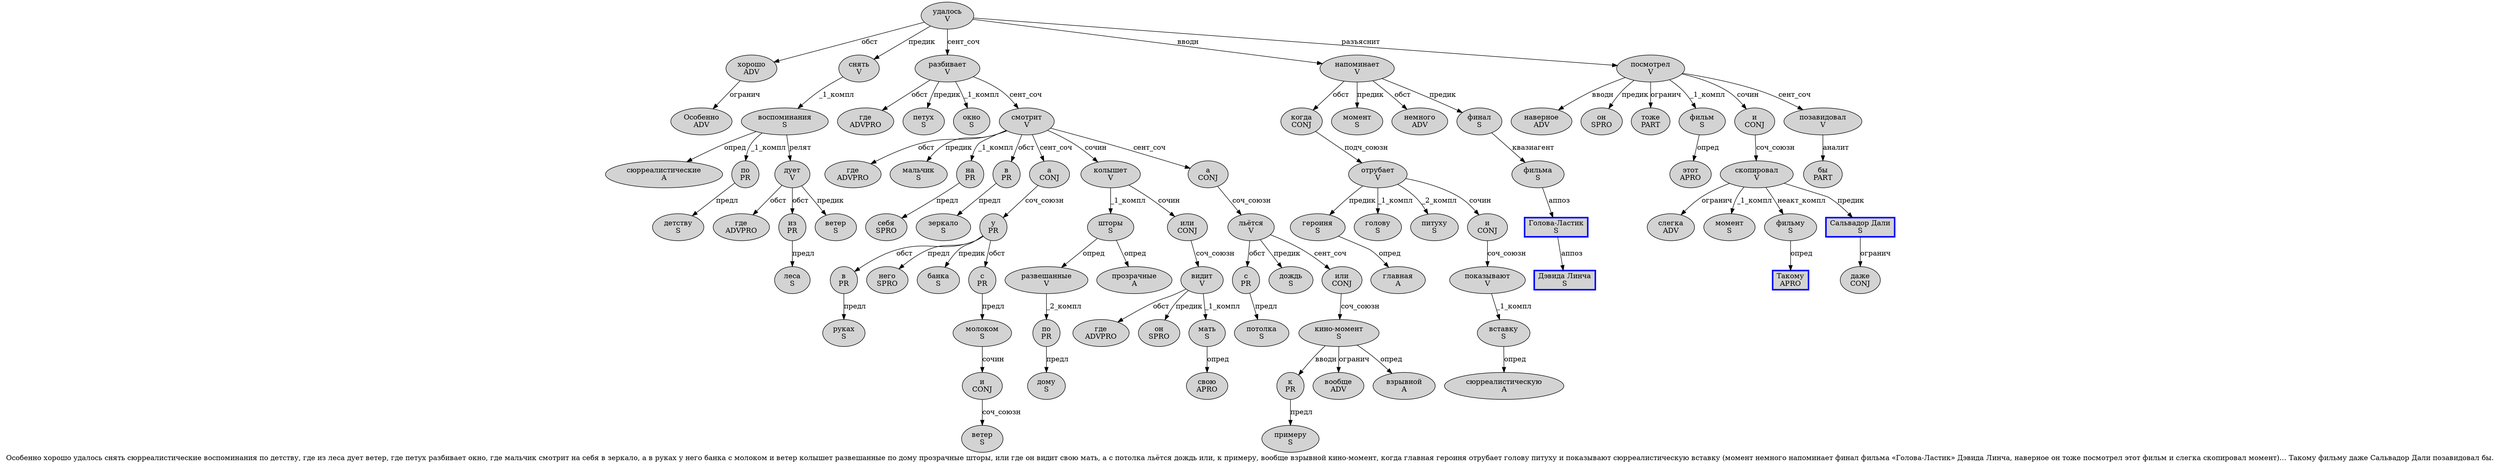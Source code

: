 digraph SENTENCE_2215 {
	graph [label="Особенно хорошо удалось снять сюрреалистические воспоминания по детству, где из леса дует ветер, где петух разбивает окно, где мальчик смотрит на себя в зеркало, а в руках у него банка с молоком и ветер колышет развешанные по дому прозрачные шторы, или где он видит свою мать, а с потолка льётся дождь или, к примеру, вообще взрывной кино-момент, когда главная героиня отрубает голову питуху и показывают сюрреалистическую вставку (момент немного напоминает финал фильма «Голова-Ластик» Дэвида Линча, наверное он тоже посмотрел этот фильм и слегка скопировал момент)… Такому фильму даже Сальвадор Дали позавидовал бы."]
	node [style=filled]
		0 [label="Особенно
ADV" color="" fillcolor=lightgray penwidth=1 shape=ellipse]
		1 [label="хорошо
ADV" color="" fillcolor=lightgray penwidth=1 shape=ellipse]
		2 [label="удалось
V" color="" fillcolor=lightgray penwidth=1 shape=ellipse]
		3 [label="снять
V" color="" fillcolor=lightgray penwidth=1 shape=ellipse]
		4 [label="сюрреалистические
A" color="" fillcolor=lightgray penwidth=1 shape=ellipse]
		5 [label="воспоминания
S" color="" fillcolor=lightgray penwidth=1 shape=ellipse]
		6 [label="по
PR" color="" fillcolor=lightgray penwidth=1 shape=ellipse]
		7 [label="детству
S" color="" fillcolor=lightgray penwidth=1 shape=ellipse]
		9 [label="где
ADVPRO" color="" fillcolor=lightgray penwidth=1 shape=ellipse]
		10 [label="из
PR" color="" fillcolor=lightgray penwidth=1 shape=ellipse]
		11 [label="леса
S" color="" fillcolor=lightgray penwidth=1 shape=ellipse]
		12 [label="дует
V" color="" fillcolor=lightgray penwidth=1 shape=ellipse]
		13 [label="ветер
S" color="" fillcolor=lightgray penwidth=1 shape=ellipse]
		15 [label="где
ADVPRO" color="" fillcolor=lightgray penwidth=1 shape=ellipse]
		16 [label="петух
S" color="" fillcolor=lightgray penwidth=1 shape=ellipse]
		17 [label="разбивает
V" color="" fillcolor=lightgray penwidth=1 shape=ellipse]
		18 [label="окно
S" color="" fillcolor=lightgray penwidth=1 shape=ellipse]
		20 [label="где
ADVPRO" color="" fillcolor=lightgray penwidth=1 shape=ellipse]
		21 [label="мальчик
S" color="" fillcolor=lightgray penwidth=1 shape=ellipse]
		22 [label="смотрит
V" color="" fillcolor=lightgray penwidth=1 shape=ellipse]
		23 [label="на
PR" color="" fillcolor=lightgray penwidth=1 shape=ellipse]
		24 [label="себя
SPRO" color="" fillcolor=lightgray penwidth=1 shape=ellipse]
		25 [label="в
PR" color="" fillcolor=lightgray penwidth=1 shape=ellipse]
		26 [label="зеркало
S" color="" fillcolor=lightgray penwidth=1 shape=ellipse]
		28 [label="а
CONJ" color="" fillcolor=lightgray penwidth=1 shape=ellipse]
		29 [label="в
PR" color="" fillcolor=lightgray penwidth=1 shape=ellipse]
		30 [label="руках
S" color="" fillcolor=lightgray penwidth=1 shape=ellipse]
		31 [label="у
PR" color="" fillcolor=lightgray penwidth=1 shape=ellipse]
		32 [label="него
SPRO" color="" fillcolor=lightgray penwidth=1 shape=ellipse]
		33 [label="банка
S" color="" fillcolor=lightgray penwidth=1 shape=ellipse]
		34 [label="с
PR" color="" fillcolor=lightgray penwidth=1 shape=ellipse]
		35 [label="молоком
S" color="" fillcolor=lightgray penwidth=1 shape=ellipse]
		36 [label="и
CONJ" color="" fillcolor=lightgray penwidth=1 shape=ellipse]
		37 [label="ветер
S" color="" fillcolor=lightgray penwidth=1 shape=ellipse]
		38 [label="колышет
V" color="" fillcolor=lightgray penwidth=1 shape=ellipse]
		39 [label="развешанные
V" color="" fillcolor=lightgray penwidth=1 shape=ellipse]
		40 [label="по
PR" color="" fillcolor=lightgray penwidth=1 shape=ellipse]
		41 [label="дому
S" color="" fillcolor=lightgray penwidth=1 shape=ellipse]
		42 [label="прозрачные
A" color="" fillcolor=lightgray penwidth=1 shape=ellipse]
		43 [label="шторы
S" color="" fillcolor=lightgray penwidth=1 shape=ellipse]
		45 [label="или
CONJ" color="" fillcolor=lightgray penwidth=1 shape=ellipse]
		46 [label="где
ADVPRO" color="" fillcolor=lightgray penwidth=1 shape=ellipse]
		47 [label="он
SPRO" color="" fillcolor=lightgray penwidth=1 shape=ellipse]
		48 [label="видит
V" color="" fillcolor=lightgray penwidth=1 shape=ellipse]
		49 [label="свою
APRO" color="" fillcolor=lightgray penwidth=1 shape=ellipse]
		50 [label="мать
S" color="" fillcolor=lightgray penwidth=1 shape=ellipse]
		52 [label="а
CONJ" color="" fillcolor=lightgray penwidth=1 shape=ellipse]
		53 [label="с
PR" color="" fillcolor=lightgray penwidth=1 shape=ellipse]
		54 [label="потолка
S" color="" fillcolor=lightgray penwidth=1 shape=ellipse]
		55 [label="льётся
V" color="" fillcolor=lightgray penwidth=1 shape=ellipse]
		56 [label="дождь
S" color="" fillcolor=lightgray penwidth=1 shape=ellipse]
		57 [label="или
CONJ" color="" fillcolor=lightgray penwidth=1 shape=ellipse]
		59 [label="к
PR" color="" fillcolor=lightgray penwidth=1 shape=ellipse]
		60 [label="примеру
S" color="" fillcolor=lightgray penwidth=1 shape=ellipse]
		62 [label="вообще
ADV" color="" fillcolor=lightgray penwidth=1 shape=ellipse]
		63 [label="взрывной
A" color="" fillcolor=lightgray penwidth=1 shape=ellipse]
		64 [label="кино-момент
S" color="" fillcolor=lightgray penwidth=1 shape=ellipse]
		66 [label="когда
CONJ" color="" fillcolor=lightgray penwidth=1 shape=ellipse]
		67 [label="главная
A" color="" fillcolor=lightgray penwidth=1 shape=ellipse]
		68 [label="героиня
S" color="" fillcolor=lightgray penwidth=1 shape=ellipse]
		69 [label="отрубает
V" color="" fillcolor=lightgray penwidth=1 shape=ellipse]
		70 [label="голову
S" color="" fillcolor=lightgray penwidth=1 shape=ellipse]
		71 [label="питуху
S" color="" fillcolor=lightgray penwidth=1 shape=ellipse]
		72 [label="и
CONJ" color="" fillcolor=lightgray penwidth=1 shape=ellipse]
		73 [label="показывают
V" color="" fillcolor=lightgray penwidth=1 shape=ellipse]
		74 [label="сюрреалистическую
A" color="" fillcolor=lightgray penwidth=1 shape=ellipse]
		75 [label="вставку
S" color="" fillcolor=lightgray penwidth=1 shape=ellipse]
		77 [label="момент
S" color="" fillcolor=lightgray penwidth=1 shape=ellipse]
		78 [label="немного
ADV" color="" fillcolor=lightgray penwidth=1 shape=ellipse]
		79 [label="напоминает
V" color="" fillcolor=lightgray penwidth=1 shape=ellipse]
		80 [label="финал
S" color="" fillcolor=lightgray penwidth=1 shape=ellipse]
		81 [label="фильма
S" color="" fillcolor=lightgray penwidth=1 shape=ellipse]
		83 [label="Голова-Ластик
S" color=blue fillcolor=lightgray penwidth=3 shape=box]
		85 [label="Дэвида Линча
S" color=blue fillcolor=lightgray penwidth=3 shape=box]
		87 [label="наверное
ADV" color="" fillcolor=lightgray penwidth=1 shape=ellipse]
		88 [label="он
SPRO" color="" fillcolor=lightgray penwidth=1 shape=ellipse]
		89 [label="тоже
PART" color="" fillcolor=lightgray penwidth=1 shape=ellipse]
		90 [label="посмотрел
V" color="" fillcolor=lightgray penwidth=1 shape=ellipse]
		91 [label="этот
APRO" color="" fillcolor=lightgray penwidth=1 shape=ellipse]
		92 [label="фильм
S" color="" fillcolor=lightgray penwidth=1 shape=ellipse]
		93 [label="и
CONJ" color="" fillcolor=lightgray penwidth=1 shape=ellipse]
		94 [label="слегка
ADV" color="" fillcolor=lightgray penwidth=1 shape=ellipse]
		95 [label="скопировал
V" color="" fillcolor=lightgray penwidth=1 shape=ellipse]
		96 [label="момент
S" color="" fillcolor=lightgray penwidth=1 shape=ellipse]
		99 [label="Такому
APRO" color=blue fillcolor=lightgray penwidth=3 shape=box]
		100 [label="фильму
S" color="" fillcolor=lightgray penwidth=1 shape=ellipse]
		101 [label="даже
CONJ" color="" fillcolor=lightgray penwidth=1 shape=ellipse]
		102 [label="Сальвадор Дали
S" color=blue fillcolor=lightgray penwidth=3 shape=box]
		103 [label="позавидовал
V" color="" fillcolor=lightgray penwidth=1 shape=ellipse]
		104 [label="бы
PART" color="" fillcolor=lightgray penwidth=1 shape=ellipse]
			73 -> 75 [label="_1_компл"]
			81 -> 83 [label="аппоз"]
			57 -> 64 [label="соч_союзн"]
			50 -> 49 [label="опред"]
			23 -> 24 [label="предл"]
			2 -> 1 [label="обст"]
			2 -> 3 [label="предик"]
			2 -> 17 [label="сент_соч"]
			2 -> 79 [label="вводн"]
			2 -> 90 [label="разъяснит"]
			75 -> 74 [label="опред"]
			36 -> 37 [label="соч_союзн"]
			52 -> 55 [label="соч_союзн"]
			38 -> 43 [label="_1_компл"]
			38 -> 45 [label="сочин"]
			83 -> 85 [label="аппоз"]
			39 -> 40 [label="_2_компл"]
			69 -> 68 [label="предик"]
			69 -> 70 [label="_1_компл"]
			69 -> 71 [label="_2_компл"]
			69 -> 72 [label="сочин"]
			29 -> 30 [label="предл"]
			1 -> 0 [label="огранич"]
			95 -> 94 [label="огранич"]
			95 -> 96 [label="_1_компл"]
			95 -> 100 [label="неакт_компл"]
			95 -> 102 [label="предик"]
			10 -> 11 [label="предл"]
			64 -> 59 [label="вводн"]
			64 -> 62 [label="огранич"]
			64 -> 63 [label="опред"]
			17 -> 15 [label="обст"]
			17 -> 16 [label="предик"]
			17 -> 18 [label="_1_компл"]
			17 -> 22 [label="сент_соч"]
			40 -> 41 [label="предл"]
			100 -> 99 [label="опред"]
			80 -> 81 [label="квазиагент"]
			90 -> 87 [label="вводн"]
			90 -> 88 [label="предик"]
			90 -> 89 [label="огранич"]
			90 -> 92 [label="_1_компл"]
			90 -> 93 [label="сочин"]
			90 -> 103 [label="сент_соч"]
			66 -> 69 [label="подч_союзн"]
			5 -> 4 [label="опред"]
			5 -> 6 [label="_1_компл"]
			5 -> 12 [label="релят"]
			12 -> 9 [label="обст"]
			12 -> 10 [label="обст"]
			12 -> 13 [label="предик"]
			102 -> 101 [label="огранич"]
			92 -> 91 [label="опред"]
			68 -> 67 [label="опред"]
			3 -> 5 [label="_1_компл"]
			22 -> 20 [label="обст"]
			22 -> 21 [label="предик"]
			22 -> 23 [label="_1_компл"]
			22 -> 25 [label="обст"]
			22 -> 28 [label="сент_соч"]
			22 -> 38 [label="сочин"]
			22 -> 52 [label="сент_соч"]
			35 -> 36 [label="сочин"]
			103 -> 104 [label="аналит"]
			79 -> 66 [label="обст"]
			79 -> 77 [label="предик"]
			79 -> 78 [label="обст"]
			79 -> 80 [label="предик"]
			48 -> 46 [label="обст"]
			48 -> 47 [label="предик"]
			48 -> 50 [label="_1_компл"]
			45 -> 48 [label="соч_союзн"]
			43 -> 39 [label="опред"]
			43 -> 42 [label="опред"]
			93 -> 95 [label="соч_союзн"]
			34 -> 35 [label="предл"]
			31 -> 29 [label="обст"]
			31 -> 32 [label="предл"]
			31 -> 33 [label="предик"]
			31 -> 34 [label="обст"]
			53 -> 54 [label="предл"]
			55 -> 53 [label="обст"]
			55 -> 56 [label="предик"]
			55 -> 57 [label="сент_соч"]
			72 -> 73 [label="соч_союзн"]
			6 -> 7 [label="предл"]
			28 -> 31 [label="соч_союзн"]
			59 -> 60 [label="предл"]
			25 -> 26 [label="предл"]
}